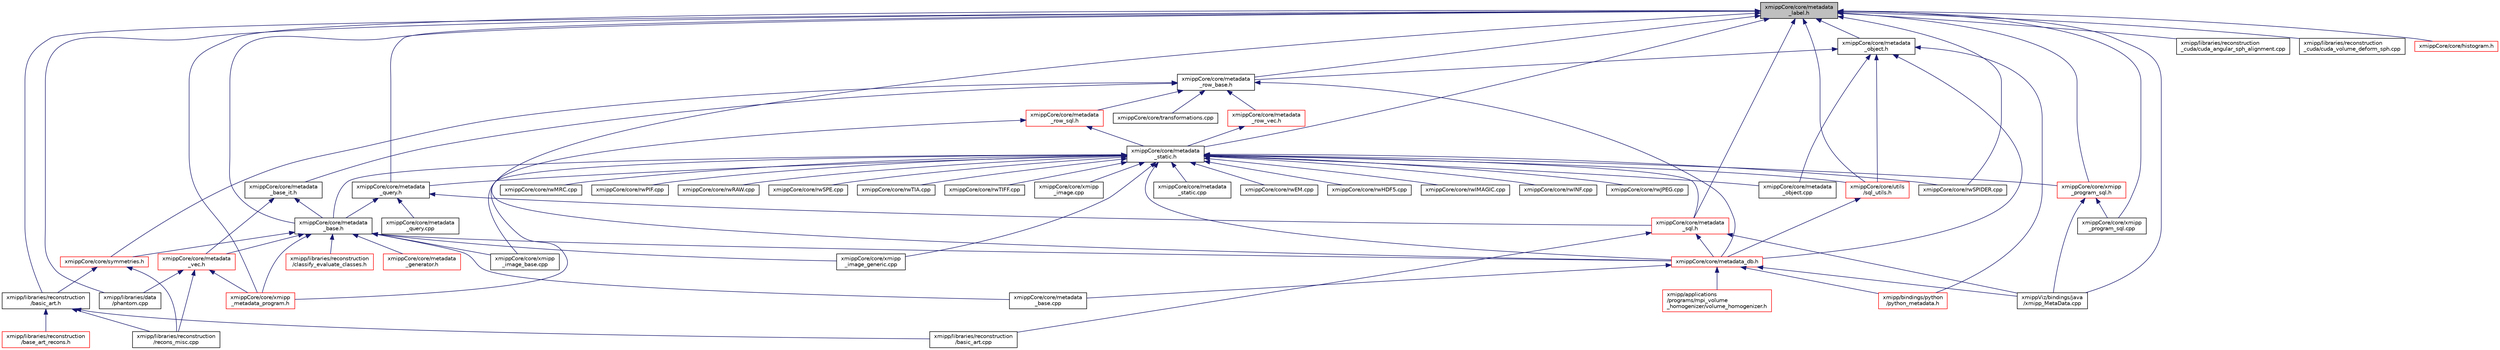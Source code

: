 digraph "xmippCore/core/metadata_label.h"
{
  edge [fontname="Helvetica",fontsize="10",labelfontname="Helvetica",labelfontsize="10"];
  node [fontname="Helvetica",fontsize="10",shape=record];
  Node6 [label="xmippCore/core/metadata\l_label.h",height=0.2,width=0.4,color="black", fillcolor="grey75", style="filled", fontcolor="black"];
  Node6 -> Node7 [dir="back",color="midnightblue",fontsize="10",style="solid",fontname="Helvetica"];
  Node7 [label="xmipp/libraries/data\l/phantom.cpp",height=0.2,width=0.4,color="black", fillcolor="white", style="filled",URL="$phantom_8cpp.html"];
  Node6 -> Node8 [dir="back",color="midnightblue",fontsize="10",style="solid",fontname="Helvetica"];
  Node8 [label="xmipp/libraries/reconstruction\l/basic_art.h",height=0.2,width=0.4,color="black", fillcolor="white", style="filled",URL="$basic__art_8h.html"];
  Node8 -> Node9 [dir="back",color="midnightblue",fontsize="10",style="solid",fontname="Helvetica"];
  Node9 [label="xmipp/libraries/reconstruction\l/base_art_recons.h",height=0.2,width=0.4,color="red", fillcolor="white", style="filled",URL="$base__art__recons_8h.html"];
  Node8 -> Node16 [dir="back",color="midnightblue",fontsize="10",style="solid",fontname="Helvetica"];
  Node16 [label="xmipp/libraries/reconstruction\l/basic_art.cpp",height=0.2,width=0.4,color="black", fillcolor="white", style="filled",URL="$basic__art_8cpp.html"];
  Node8 -> Node17 [dir="back",color="midnightblue",fontsize="10",style="solid",fontname="Helvetica"];
  Node17 [label="xmipp/libraries/reconstruction\l/recons_misc.cpp",height=0.2,width=0.4,color="black", fillcolor="white", style="filled",URL="$recons__misc_8cpp.html"];
  Node6 -> Node18 [dir="back",color="midnightblue",fontsize="10",style="solid",fontname="Helvetica"];
  Node18 [label="xmipp/libraries/reconstruction\l_cuda/cuda_angular_sph_alignment.cpp",height=0.2,width=0.4,color="black", fillcolor="white", style="filled",URL="$cuda__angular__sph__alignment_8cpp.html"];
  Node6 -> Node19 [dir="back",color="midnightblue",fontsize="10",style="solid",fontname="Helvetica"];
  Node19 [label="xmipp/libraries/reconstruction\l_cuda/cuda_volume_deform_sph.cpp",height=0.2,width=0.4,color="black", fillcolor="white", style="filled",URL="$cuda__volume__deform__sph_8cpp.html"];
  Node6 -> Node20 [dir="back",color="midnightblue",fontsize="10",style="solid",fontname="Helvetica"];
  Node20 [label="xmippCore/core/metadata\l_row_base.h",height=0.2,width=0.4,color="black", fillcolor="white", style="filled",URL="$metadata__row__base_8h.html"];
  Node20 -> Node21 [dir="back",color="midnightblue",fontsize="10",style="solid",fontname="Helvetica"];
  Node21 [label="xmippCore/core/metadata\l_row_vec.h",height=0.2,width=0.4,color="red", fillcolor="white", style="filled",URL="$metadata__row__vec_8h.html"];
  Node21 -> Node700 [dir="back",color="midnightblue",fontsize="10",style="solid",fontname="Helvetica"];
  Node700 [label="xmippCore/core/metadata\l_static.h",height=0.2,width=0.4,color="black", fillcolor="white", style="filled",URL="$metadata__static_8h.html"];
  Node700 -> Node701 [dir="back",color="midnightblue",fontsize="10",style="solid",fontname="Helvetica"];
  Node701 [label="xmippCore/core/metadata\l_base.h",height=0.2,width=0.4,color="black", fillcolor="white", style="filled",URL="$metadata__base_8h.html"];
  Node701 -> Node702 [dir="back",color="midnightblue",fontsize="10",style="solid",fontname="Helvetica"];
  Node702 [label="xmipp/libraries/reconstruction\l/classify_evaluate_classes.h",height=0.2,width=0.4,color="red", fillcolor="white", style="filled",URL="$classify__evaluate__classes_8h.html"];
  Node701 -> Node704 [dir="back",color="midnightblue",fontsize="10",style="solid",fontname="Helvetica"];
  Node704 [label="xmippCore/core/metadata\l_vec.h",height=0.2,width=0.4,color="red", fillcolor="white", style="filled",URL="$metadata__vec_8h.html"];
  Node704 -> Node7 [dir="back",color="midnightblue",fontsize="10",style="solid",fontname="Helvetica"];
  Node704 -> Node17 [dir="back",color="midnightblue",fontsize="10",style="solid",fontname="Helvetica"];
  Node704 -> Node790 [dir="back",color="midnightblue",fontsize="10",style="solid",fontname="Helvetica"];
  Node790 [label="xmippCore/core/xmipp\l_metadata_program.h",height=0.2,width=0.4,color="red", fillcolor="white", style="filled",URL="$xmipp__metadata__program_8h.html"];
  Node701 -> Node807 [dir="back",color="midnightblue",fontsize="10",style="solid",fontname="Helvetica"];
  Node807 [label="xmippCore/core/metadata_db.h",height=0.2,width=0.4,color="red", fillcolor="white", style="filled",URL="$metadata__db_8h.html"];
  Node807 -> Node345 [dir="back",color="midnightblue",fontsize="10",style="solid",fontname="Helvetica"];
  Node345 [label="xmipp/applications\l/programs/mpi_volume\l_homogenizer/volume_homogenizer.h",height=0.2,width=0.4,color="red", fillcolor="white", style="filled",URL="$volume__homogenizer_8h.html"];
  Node807 -> Node808 [dir="back",color="midnightblue",fontsize="10",style="solid",fontname="Helvetica"];
  Node808 [label="xmipp/bindings/python\l/python_metadata.h",height=0.2,width=0.4,color="red", fillcolor="white", style="filled",URL="$python__metadata_8h.html"];
  Node807 -> Node661 [dir="back",color="midnightblue",fontsize="10",style="solid",fontname="Helvetica"];
  Node661 [label="xmippCore/core/metadata\l_base.cpp",height=0.2,width=0.4,color="black", fillcolor="white", style="filled",URL="$metadata__base_8cpp.html"];
  Node807 -> Node655 [dir="back",color="midnightblue",fontsize="10",style="solid",fontname="Helvetica"];
  Node655 [label="xmippViz/bindings/java\l/xmipp_MetaData.cpp",height=0.2,width=0.4,color="black", fillcolor="white", style="filled",URL="$bindings_2java_2xmipp__MetaData_8cpp.html"];
  Node701 -> Node826 [dir="back",color="midnightblue",fontsize="10",style="solid",fontname="Helvetica"];
  Node826 [label="xmippCore/core/symmetries.h",height=0.2,width=0.4,color="red", fillcolor="white", style="filled",URL="$ore_2core_2symmetries_8h.html"];
  Node826 -> Node8 [dir="back",color="midnightblue",fontsize="10",style="solid",fontname="Helvetica"];
  Node826 -> Node17 [dir="back",color="midnightblue",fontsize="10",style="solid",fontname="Helvetica"];
  Node701 -> Node661 [dir="back",color="midnightblue",fontsize="10",style="solid",fontname="Helvetica"];
  Node701 -> Node832 [dir="back",color="midnightblue",fontsize="10",style="solid",fontname="Helvetica"];
  Node832 [label="xmippCore/core/metadata\l_generator.h",height=0.2,width=0.4,color="red", fillcolor="white", style="filled",URL="$metadata__generator_8h.html"];
  Node701 -> Node665 [dir="back",color="midnightblue",fontsize="10",style="solid",fontname="Helvetica"];
  Node665 [label="xmippCore/core/xmipp\l_image_base.cpp",height=0.2,width=0.4,color="black", fillcolor="white", style="filled",URL="$xmipp__image__base_8cpp.html"];
  Node701 -> Node660 [dir="back",color="midnightblue",fontsize="10",style="solid",fontname="Helvetica"];
  Node660 [label="xmippCore/core/xmipp\l_image_generic.cpp",height=0.2,width=0.4,color="black", fillcolor="white", style="filled",URL="$xmipp__image__generic_8cpp.html"];
  Node701 -> Node790 [dir="back",color="midnightblue",fontsize="10",style="solid",fontname="Helvetica"];
  Node700 -> Node834 [dir="back",color="midnightblue",fontsize="10",style="solid",fontname="Helvetica"];
  Node834 [label="xmippCore/core/metadata\l_query.h",height=0.2,width=0.4,color="black", fillcolor="white", style="filled",URL="$metadata__query_8h.html"];
  Node834 -> Node701 [dir="back",color="midnightblue",fontsize="10",style="solid",fontname="Helvetica"];
  Node834 -> Node835 [dir="back",color="midnightblue",fontsize="10",style="solid",fontname="Helvetica"];
  Node835 [label="xmippCore/core/metadata\l_sql.h",height=0.2,width=0.4,color="red", fillcolor="white", style="filled",URL="$metadata__sql_8h.html"];
  Node835 -> Node16 [dir="back",color="midnightblue",fontsize="10",style="solid",fontname="Helvetica"];
  Node835 -> Node807 [dir="back",color="midnightblue",fontsize="10",style="solid",fontname="Helvetica"];
  Node835 -> Node655 [dir="back",color="midnightblue",fontsize="10",style="solid",fontname="Helvetica"];
  Node834 -> Node836 [dir="back",color="midnightblue",fontsize="10",style="solid",fontname="Helvetica"];
  Node836 [label="xmippCore/core/metadata\l_query.cpp",height=0.2,width=0.4,color="black", fillcolor="white", style="filled",URL="$metadata__query_8cpp.html"];
  Node700 -> Node807 [dir="back",color="midnightblue",fontsize="10",style="solid",fontname="Helvetica"];
  Node700 -> Node835 [dir="back",color="midnightblue",fontsize="10",style="solid",fontname="Helvetica"];
  Node700 -> Node837 [dir="back",color="midnightblue",fontsize="10",style="solid",fontname="Helvetica"];
  Node837 [label="xmippCore/core/utils\l/sql_utils.h",height=0.2,width=0.4,color="red", fillcolor="white", style="filled",URL="$sql__utils_8h.html"];
  Node837 -> Node807 [dir="back",color="midnightblue",fontsize="10",style="solid",fontname="Helvetica"];
  Node700 -> Node839 [dir="back",color="midnightblue",fontsize="10",style="solid",fontname="Helvetica"];
  Node839 [label="xmippCore/core/metadata\l_object.cpp",height=0.2,width=0.4,color="black", fillcolor="white", style="filled",URL="$metadata__object_8cpp.html"];
  Node700 -> Node840 [dir="back",color="midnightblue",fontsize="10",style="solid",fontname="Helvetica"];
  Node840 [label="xmippCore/core/metadata\l_static.cpp",height=0.2,width=0.4,color="black", fillcolor="white", style="filled",URL="$metadata__static_8cpp.html"];
  Node700 -> Node688 [dir="back",color="midnightblue",fontsize="10",style="solid",fontname="Helvetica"];
  Node688 [label="xmippCore/core/rwEM.cpp",height=0.2,width=0.4,color="black", fillcolor="white", style="filled",URL="$rwEM_8cpp.html"];
  Node700 -> Node689 [dir="back",color="midnightblue",fontsize="10",style="solid",fontname="Helvetica"];
  Node689 [label="xmippCore/core/rwHDF5.cpp",height=0.2,width=0.4,color="black", fillcolor="white", style="filled",URL="$rwHDF5_8cpp.html"];
  Node700 -> Node690 [dir="back",color="midnightblue",fontsize="10",style="solid",fontname="Helvetica"];
  Node690 [label="xmippCore/core/rwIMAGIC.cpp",height=0.2,width=0.4,color="black", fillcolor="white", style="filled",URL="$rwIMAGIC_8cpp.html"];
  Node700 -> Node691 [dir="back",color="midnightblue",fontsize="10",style="solid",fontname="Helvetica"];
  Node691 [label="xmippCore/core/rwINF.cpp",height=0.2,width=0.4,color="black", fillcolor="white", style="filled",URL="$rwINF_8cpp.html"];
  Node700 -> Node692 [dir="back",color="midnightblue",fontsize="10",style="solid",fontname="Helvetica"];
  Node692 [label="xmippCore/core/rwJPEG.cpp",height=0.2,width=0.4,color="black", fillcolor="white", style="filled",URL="$rwJPEG_8cpp.html"];
  Node700 -> Node693 [dir="back",color="midnightblue",fontsize="10",style="solid",fontname="Helvetica"];
  Node693 [label="xmippCore/core/rwMRC.cpp",height=0.2,width=0.4,color="black", fillcolor="white", style="filled",URL="$rwMRC_8cpp.html"];
  Node700 -> Node694 [dir="back",color="midnightblue",fontsize="10",style="solid",fontname="Helvetica"];
  Node694 [label="xmippCore/core/rwPIF.cpp",height=0.2,width=0.4,color="black", fillcolor="white", style="filled",URL="$rwPIF_8cpp.html"];
  Node700 -> Node695 [dir="back",color="midnightblue",fontsize="10",style="solid",fontname="Helvetica"];
  Node695 [label="xmippCore/core/rwRAW.cpp",height=0.2,width=0.4,color="black", fillcolor="white", style="filled",URL="$rwRAW_8cpp.html"];
  Node700 -> Node696 [dir="back",color="midnightblue",fontsize="10",style="solid",fontname="Helvetica"];
  Node696 [label="xmippCore/core/rwSPE.cpp",height=0.2,width=0.4,color="black", fillcolor="white", style="filled",URL="$rwSPE_8cpp.html"];
  Node700 -> Node697 [dir="back",color="midnightblue",fontsize="10",style="solid",fontname="Helvetica"];
  Node697 [label="xmippCore/core/rwSPIDER.cpp",height=0.2,width=0.4,color="black", fillcolor="white", style="filled",URL="$rwSPIDER_8cpp.html"];
  Node700 -> Node698 [dir="back",color="midnightblue",fontsize="10",style="solid",fontname="Helvetica"];
  Node698 [label="xmippCore/core/rwTIA.cpp",height=0.2,width=0.4,color="black", fillcolor="white", style="filled",URL="$rwTIA_8cpp.html"];
  Node700 -> Node699 [dir="back",color="midnightblue",fontsize="10",style="solid",fontname="Helvetica"];
  Node699 [label="xmippCore/core/rwTIFF.cpp",height=0.2,width=0.4,color="black", fillcolor="white", style="filled",URL="$rwTIFF_8cpp.html"];
  Node700 -> Node664 [dir="back",color="midnightblue",fontsize="10",style="solid",fontname="Helvetica"];
  Node664 [label="xmippCore/core/xmipp\l_image.cpp",height=0.2,width=0.4,color="black", fillcolor="white", style="filled",URL="$xmipp__image_8cpp.html"];
  Node700 -> Node665 [dir="back",color="midnightblue",fontsize="10",style="solid",fontname="Helvetica"];
  Node700 -> Node660 [dir="back",color="midnightblue",fontsize="10",style="solid",fontname="Helvetica"];
  Node700 -> Node841 [dir="back",color="midnightblue",fontsize="10",style="solid",fontname="Helvetica"];
  Node841 [label="xmippCore/core/xmipp\l_program_sql.h",height=0.2,width=0.4,color="red", fillcolor="white", style="filled",URL="$xmipp__program__sql_8h.html"];
  Node841 -> Node843 [dir="back",color="midnightblue",fontsize="10",style="solid",fontname="Helvetica"];
  Node843 [label="xmippCore/core/xmipp\l_program_sql.cpp",height=0.2,width=0.4,color="black", fillcolor="white", style="filled",URL="$xmipp__program__sql_8cpp.html"];
  Node841 -> Node655 [dir="back",color="midnightblue",fontsize="10",style="solid",fontname="Helvetica"];
  Node20 -> Node845 [dir="back",color="midnightblue",fontsize="10",style="solid",fontname="Helvetica"];
  Node845 [label="xmippCore/core/metadata\l_base_it.h",height=0.2,width=0.4,color="black", fillcolor="white", style="filled",URL="$metadata__base__it_8h.html"];
  Node845 -> Node701 [dir="back",color="midnightblue",fontsize="10",style="solid",fontname="Helvetica"];
  Node845 -> Node704 [dir="back",color="midnightblue",fontsize="10",style="solid",fontname="Helvetica"];
  Node20 -> Node846 [dir="back",color="midnightblue",fontsize="10",style="solid",fontname="Helvetica"];
  Node846 [label="xmippCore/core/metadata\l_row_sql.h",height=0.2,width=0.4,color="red", fillcolor="white", style="filled",URL="$metadata__row__sql_8h.html"];
  Node846 -> Node700 [dir="back",color="midnightblue",fontsize="10",style="solid",fontname="Helvetica"];
  Node846 -> Node790 [dir="back",color="midnightblue",fontsize="10",style="solid",fontname="Helvetica"];
  Node20 -> Node807 [dir="back",color="midnightblue",fontsize="10",style="solid",fontname="Helvetica"];
  Node20 -> Node826 [dir="back",color="midnightblue",fontsize="10",style="solid",fontname="Helvetica"];
  Node20 -> Node848 [dir="back",color="midnightblue",fontsize="10",style="solid",fontname="Helvetica"];
  Node848 [label="xmippCore/core/transformations.cpp",height=0.2,width=0.4,color="black", fillcolor="white", style="filled",URL="$transformations_8cpp.html"];
  Node6 -> Node849 [dir="back",color="midnightblue",fontsize="10",style="solid",fontname="Helvetica"];
  Node849 [label="xmippCore/core/metadata\l_object.h",height=0.2,width=0.4,color="black", fillcolor="white", style="filled",URL="$metadata__object_8h.html"];
  Node849 -> Node808 [dir="back",color="midnightblue",fontsize="10",style="solid",fontname="Helvetica"];
  Node849 -> Node20 [dir="back",color="midnightblue",fontsize="10",style="solid",fontname="Helvetica"];
  Node849 -> Node807 [dir="back",color="midnightblue",fontsize="10",style="solid",fontname="Helvetica"];
  Node849 -> Node837 [dir="back",color="midnightblue",fontsize="10",style="solid",fontname="Helvetica"];
  Node849 -> Node839 [dir="back",color="midnightblue",fontsize="10",style="solid",fontname="Helvetica"];
  Node6 -> Node701 [dir="back",color="midnightblue",fontsize="10",style="solid",fontname="Helvetica"];
  Node6 -> Node700 [dir="back",color="midnightblue",fontsize="10",style="solid",fontname="Helvetica"];
  Node6 -> Node834 [dir="back",color="midnightblue",fontsize="10",style="solid",fontname="Helvetica"];
  Node6 -> Node807 [dir="back",color="midnightblue",fontsize="10",style="solid",fontname="Helvetica"];
  Node6 -> Node835 [dir="back",color="midnightblue",fontsize="10",style="solid",fontname="Helvetica"];
  Node6 -> Node837 [dir="back",color="midnightblue",fontsize="10",style="solid",fontname="Helvetica"];
  Node6 -> Node850 [dir="back",color="midnightblue",fontsize="10",style="solid",fontname="Helvetica"];
  Node850 [label="xmippCore/core/histogram.h",height=0.2,width=0.4,color="red", fillcolor="white", style="filled",URL="$histogram_8h.html"];
  Node6 -> Node697 [dir="back",color="midnightblue",fontsize="10",style="solid",fontname="Helvetica"];
  Node6 -> Node790 [dir="back",color="midnightblue",fontsize="10",style="solid",fontname="Helvetica"];
  Node6 -> Node841 [dir="back",color="midnightblue",fontsize="10",style="solid",fontname="Helvetica"];
  Node6 -> Node843 [dir="back",color="midnightblue",fontsize="10",style="solid",fontname="Helvetica"];
  Node6 -> Node655 [dir="back",color="midnightblue",fontsize="10",style="solid",fontname="Helvetica"];
}
